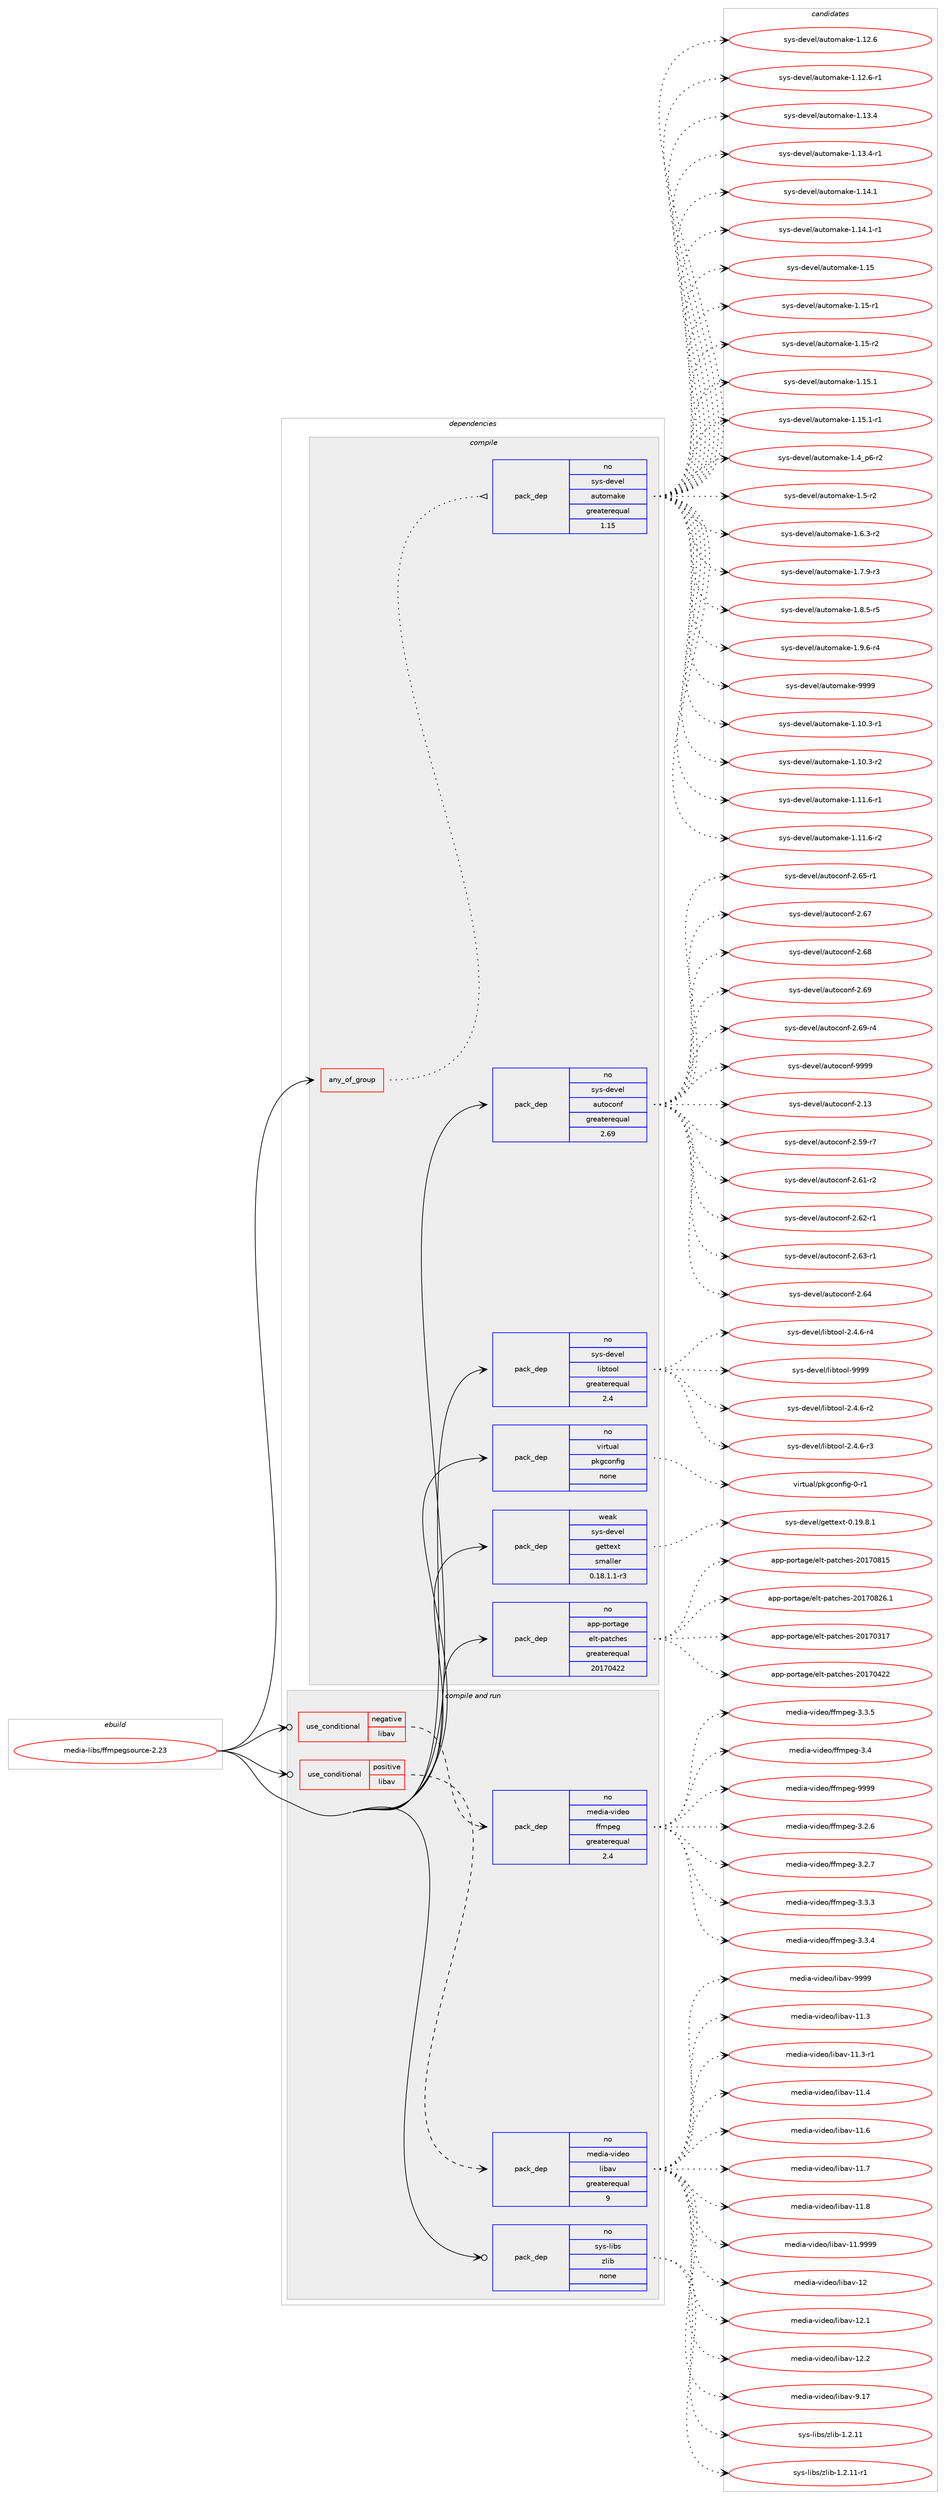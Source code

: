 digraph prolog {

# *************
# Graph options
# *************

newrank=true;
concentrate=true;
compound=true;
graph [rankdir=LR,fontname=Helvetica,fontsize=10,ranksep=1.5];#, ranksep=2.5, nodesep=0.2];
edge  [arrowhead=vee];
node  [fontname=Helvetica,fontsize=10];

# **********
# The ebuild
# **********

subgraph cluster_leftcol {
color=gray;
rank=same;
label=<<i>ebuild</i>>;
id [label="media-libs/ffmpegsource-2.23", color=red, width=4, href="../media-libs/ffmpegsource-2.23.svg"];
}

# ****************
# The dependencies
# ****************

subgraph cluster_midcol {
color=gray;
label=<<i>dependencies</i>>;
subgraph cluster_compile {
fillcolor="#eeeeee";
style=filled;
label=<<i>compile</i>>;
subgraph any5379 {
dependency360111 [label=<<TABLE BORDER="0" CELLBORDER="1" CELLSPACING="0" CELLPADDING="4"><TR><TD CELLPADDING="10">any_of_group</TD></TR></TABLE>>, shape=none, color=red];subgraph pack265739 {
dependency360112 [label=<<TABLE BORDER="0" CELLBORDER="1" CELLSPACING="0" CELLPADDING="4" WIDTH="220"><TR><TD ROWSPAN="6" CELLPADDING="30">pack_dep</TD></TR><TR><TD WIDTH="110">no</TD></TR><TR><TD>sys-devel</TD></TR><TR><TD>automake</TD></TR><TR><TD>greaterequal</TD></TR><TR><TD>1.15</TD></TR></TABLE>>, shape=none, color=blue];
}
dependency360111:e -> dependency360112:w [weight=20,style="dotted",arrowhead="oinv"];
}
id:e -> dependency360111:w [weight=20,style="solid",arrowhead="vee"];
subgraph pack265740 {
dependency360113 [label=<<TABLE BORDER="0" CELLBORDER="1" CELLSPACING="0" CELLPADDING="4" WIDTH="220"><TR><TD ROWSPAN="6" CELLPADDING="30">pack_dep</TD></TR><TR><TD WIDTH="110">no</TD></TR><TR><TD>app-portage</TD></TR><TR><TD>elt-patches</TD></TR><TR><TD>greaterequal</TD></TR><TR><TD>20170422</TD></TR></TABLE>>, shape=none, color=blue];
}
id:e -> dependency360113:w [weight=20,style="solid",arrowhead="vee"];
subgraph pack265741 {
dependency360114 [label=<<TABLE BORDER="0" CELLBORDER="1" CELLSPACING="0" CELLPADDING="4" WIDTH="220"><TR><TD ROWSPAN="6" CELLPADDING="30">pack_dep</TD></TR><TR><TD WIDTH="110">no</TD></TR><TR><TD>sys-devel</TD></TR><TR><TD>autoconf</TD></TR><TR><TD>greaterequal</TD></TR><TR><TD>2.69</TD></TR></TABLE>>, shape=none, color=blue];
}
id:e -> dependency360114:w [weight=20,style="solid",arrowhead="vee"];
subgraph pack265742 {
dependency360115 [label=<<TABLE BORDER="0" CELLBORDER="1" CELLSPACING="0" CELLPADDING="4" WIDTH="220"><TR><TD ROWSPAN="6" CELLPADDING="30">pack_dep</TD></TR><TR><TD WIDTH="110">no</TD></TR><TR><TD>sys-devel</TD></TR><TR><TD>libtool</TD></TR><TR><TD>greaterequal</TD></TR><TR><TD>2.4</TD></TR></TABLE>>, shape=none, color=blue];
}
id:e -> dependency360115:w [weight=20,style="solid",arrowhead="vee"];
subgraph pack265743 {
dependency360116 [label=<<TABLE BORDER="0" CELLBORDER="1" CELLSPACING="0" CELLPADDING="4" WIDTH="220"><TR><TD ROWSPAN="6" CELLPADDING="30">pack_dep</TD></TR><TR><TD WIDTH="110">no</TD></TR><TR><TD>virtual</TD></TR><TR><TD>pkgconfig</TD></TR><TR><TD>none</TD></TR><TR><TD></TD></TR></TABLE>>, shape=none, color=blue];
}
id:e -> dependency360116:w [weight=20,style="solid",arrowhead="vee"];
subgraph pack265744 {
dependency360117 [label=<<TABLE BORDER="0" CELLBORDER="1" CELLSPACING="0" CELLPADDING="4" WIDTH="220"><TR><TD ROWSPAN="6" CELLPADDING="30">pack_dep</TD></TR><TR><TD WIDTH="110">weak</TD></TR><TR><TD>sys-devel</TD></TR><TR><TD>gettext</TD></TR><TR><TD>smaller</TD></TR><TR><TD>0.18.1.1-r3</TD></TR></TABLE>>, shape=none, color=blue];
}
id:e -> dependency360117:w [weight=20,style="solid",arrowhead="vee"];
}
subgraph cluster_compileandrun {
fillcolor="#eeeeee";
style=filled;
label=<<i>compile and run</i>>;
subgraph cond88865 {
dependency360118 [label=<<TABLE BORDER="0" CELLBORDER="1" CELLSPACING="0" CELLPADDING="4"><TR><TD ROWSPAN="3" CELLPADDING="10">use_conditional</TD></TR><TR><TD>negative</TD></TR><TR><TD>libav</TD></TR></TABLE>>, shape=none, color=red];
subgraph pack265745 {
dependency360119 [label=<<TABLE BORDER="0" CELLBORDER="1" CELLSPACING="0" CELLPADDING="4" WIDTH="220"><TR><TD ROWSPAN="6" CELLPADDING="30">pack_dep</TD></TR><TR><TD WIDTH="110">no</TD></TR><TR><TD>media-video</TD></TR><TR><TD>ffmpeg</TD></TR><TR><TD>greaterequal</TD></TR><TR><TD>2.4</TD></TR></TABLE>>, shape=none, color=blue];
}
dependency360118:e -> dependency360119:w [weight=20,style="dashed",arrowhead="vee"];
}
id:e -> dependency360118:w [weight=20,style="solid",arrowhead="odotvee"];
subgraph cond88866 {
dependency360120 [label=<<TABLE BORDER="0" CELLBORDER="1" CELLSPACING="0" CELLPADDING="4"><TR><TD ROWSPAN="3" CELLPADDING="10">use_conditional</TD></TR><TR><TD>positive</TD></TR><TR><TD>libav</TD></TR></TABLE>>, shape=none, color=red];
subgraph pack265746 {
dependency360121 [label=<<TABLE BORDER="0" CELLBORDER="1" CELLSPACING="0" CELLPADDING="4" WIDTH="220"><TR><TD ROWSPAN="6" CELLPADDING="30">pack_dep</TD></TR><TR><TD WIDTH="110">no</TD></TR><TR><TD>media-video</TD></TR><TR><TD>libav</TD></TR><TR><TD>greaterequal</TD></TR><TR><TD>9</TD></TR></TABLE>>, shape=none, color=blue];
}
dependency360120:e -> dependency360121:w [weight=20,style="dashed",arrowhead="vee"];
}
id:e -> dependency360120:w [weight=20,style="solid",arrowhead="odotvee"];
subgraph pack265747 {
dependency360122 [label=<<TABLE BORDER="0" CELLBORDER="1" CELLSPACING="0" CELLPADDING="4" WIDTH="220"><TR><TD ROWSPAN="6" CELLPADDING="30">pack_dep</TD></TR><TR><TD WIDTH="110">no</TD></TR><TR><TD>sys-libs</TD></TR><TR><TD>zlib</TD></TR><TR><TD>none</TD></TR><TR><TD></TD></TR></TABLE>>, shape=none, color=blue];
}
id:e -> dependency360122:w [weight=20,style="solid",arrowhead="odotvee"];
}
subgraph cluster_run {
fillcolor="#eeeeee";
style=filled;
label=<<i>run</i>>;
}
}

# **************
# The candidates
# **************

subgraph cluster_choices {
rank=same;
color=gray;
label=<<i>candidates</i>>;

subgraph choice265739 {
color=black;
nodesep=1;
choice11512111545100101118101108479711711611110997107101454946494846514511449 [label="sys-devel/automake-1.10.3-r1", color=red, width=4,href="../sys-devel/automake-1.10.3-r1.svg"];
choice11512111545100101118101108479711711611110997107101454946494846514511450 [label="sys-devel/automake-1.10.3-r2", color=red, width=4,href="../sys-devel/automake-1.10.3-r2.svg"];
choice11512111545100101118101108479711711611110997107101454946494946544511449 [label="sys-devel/automake-1.11.6-r1", color=red, width=4,href="../sys-devel/automake-1.11.6-r1.svg"];
choice11512111545100101118101108479711711611110997107101454946494946544511450 [label="sys-devel/automake-1.11.6-r2", color=red, width=4,href="../sys-devel/automake-1.11.6-r2.svg"];
choice1151211154510010111810110847971171161111099710710145494649504654 [label="sys-devel/automake-1.12.6", color=red, width=4,href="../sys-devel/automake-1.12.6.svg"];
choice11512111545100101118101108479711711611110997107101454946495046544511449 [label="sys-devel/automake-1.12.6-r1", color=red, width=4,href="../sys-devel/automake-1.12.6-r1.svg"];
choice1151211154510010111810110847971171161111099710710145494649514652 [label="sys-devel/automake-1.13.4", color=red, width=4,href="../sys-devel/automake-1.13.4.svg"];
choice11512111545100101118101108479711711611110997107101454946495146524511449 [label="sys-devel/automake-1.13.4-r1", color=red, width=4,href="../sys-devel/automake-1.13.4-r1.svg"];
choice1151211154510010111810110847971171161111099710710145494649524649 [label="sys-devel/automake-1.14.1", color=red, width=4,href="../sys-devel/automake-1.14.1.svg"];
choice11512111545100101118101108479711711611110997107101454946495246494511449 [label="sys-devel/automake-1.14.1-r1", color=red, width=4,href="../sys-devel/automake-1.14.1-r1.svg"];
choice115121115451001011181011084797117116111109971071014549464953 [label="sys-devel/automake-1.15", color=red, width=4,href="../sys-devel/automake-1.15.svg"];
choice1151211154510010111810110847971171161111099710710145494649534511449 [label="sys-devel/automake-1.15-r1", color=red, width=4,href="../sys-devel/automake-1.15-r1.svg"];
choice1151211154510010111810110847971171161111099710710145494649534511450 [label="sys-devel/automake-1.15-r2", color=red, width=4,href="../sys-devel/automake-1.15-r2.svg"];
choice1151211154510010111810110847971171161111099710710145494649534649 [label="sys-devel/automake-1.15.1", color=red, width=4,href="../sys-devel/automake-1.15.1.svg"];
choice11512111545100101118101108479711711611110997107101454946495346494511449 [label="sys-devel/automake-1.15.1-r1", color=red, width=4,href="../sys-devel/automake-1.15.1-r1.svg"];
choice115121115451001011181011084797117116111109971071014549465295112544511450 [label="sys-devel/automake-1.4_p6-r2", color=red, width=4,href="../sys-devel/automake-1.4_p6-r2.svg"];
choice11512111545100101118101108479711711611110997107101454946534511450 [label="sys-devel/automake-1.5-r2", color=red, width=4,href="../sys-devel/automake-1.5-r2.svg"];
choice115121115451001011181011084797117116111109971071014549465446514511450 [label="sys-devel/automake-1.6.3-r2", color=red, width=4,href="../sys-devel/automake-1.6.3-r2.svg"];
choice115121115451001011181011084797117116111109971071014549465546574511451 [label="sys-devel/automake-1.7.9-r3", color=red, width=4,href="../sys-devel/automake-1.7.9-r3.svg"];
choice115121115451001011181011084797117116111109971071014549465646534511453 [label="sys-devel/automake-1.8.5-r5", color=red, width=4,href="../sys-devel/automake-1.8.5-r5.svg"];
choice115121115451001011181011084797117116111109971071014549465746544511452 [label="sys-devel/automake-1.9.6-r4", color=red, width=4,href="../sys-devel/automake-1.9.6-r4.svg"];
choice115121115451001011181011084797117116111109971071014557575757 [label="sys-devel/automake-9999", color=red, width=4,href="../sys-devel/automake-9999.svg"];
dependency360112:e -> choice11512111545100101118101108479711711611110997107101454946494846514511449:w [style=dotted,weight="100"];
dependency360112:e -> choice11512111545100101118101108479711711611110997107101454946494846514511450:w [style=dotted,weight="100"];
dependency360112:e -> choice11512111545100101118101108479711711611110997107101454946494946544511449:w [style=dotted,weight="100"];
dependency360112:e -> choice11512111545100101118101108479711711611110997107101454946494946544511450:w [style=dotted,weight="100"];
dependency360112:e -> choice1151211154510010111810110847971171161111099710710145494649504654:w [style=dotted,weight="100"];
dependency360112:e -> choice11512111545100101118101108479711711611110997107101454946495046544511449:w [style=dotted,weight="100"];
dependency360112:e -> choice1151211154510010111810110847971171161111099710710145494649514652:w [style=dotted,weight="100"];
dependency360112:e -> choice11512111545100101118101108479711711611110997107101454946495146524511449:w [style=dotted,weight="100"];
dependency360112:e -> choice1151211154510010111810110847971171161111099710710145494649524649:w [style=dotted,weight="100"];
dependency360112:e -> choice11512111545100101118101108479711711611110997107101454946495246494511449:w [style=dotted,weight="100"];
dependency360112:e -> choice115121115451001011181011084797117116111109971071014549464953:w [style=dotted,weight="100"];
dependency360112:e -> choice1151211154510010111810110847971171161111099710710145494649534511449:w [style=dotted,weight="100"];
dependency360112:e -> choice1151211154510010111810110847971171161111099710710145494649534511450:w [style=dotted,weight="100"];
dependency360112:e -> choice1151211154510010111810110847971171161111099710710145494649534649:w [style=dotted,weight="100"];
dependency360112:e -> choice11512111545100101118101108479711711611110997107101454946495346494511449:w [style=dotted,weight="100"];
dependency360112:e -> choice115121115451001011181011084797117116111109971071014549465295112544511450:w [style=dotted,weight="100"];
dependency360112:e -> choice11512111545100101118101108479711711611110997107101454946534511450:w [style=dotted,weight="100"];
dependency360112:e -> choice115121115451001011181011084797117116111109971071014549465446514511450:w [style=dotted,weight="100"];
dependency360112:e -> choice115121115451001011181011084797117116111109971071014549465546574511451:w [style=dotted,weight="100"];
dependency360112:e -> choice115121115451001011181011084797117116111109971071014549465646534511453:w [style=dotted,weight="100"];
dependency360112:e -> choice115121115451001011181011084797117116111109971071014549465746544511452:w [style=dotted,weight="100"];
dependency360112:e -> choice115121115451001011181011084797117116111109971071014557575757:w [style=dotted,weight="100"];
}
subgraph choice265740 {
color=black;
nodesep=1;
choice97112112451121111141169710310147101108116451129711699104101115455048495548514955 [label="app-portage/elt-patches-20170317", color=red, width=4,href="../app-portage/elt-patches-20170317.svg"];
choice97112112451121111141169710310147101108116451129711699104101115455048495548525050 [label="app-portage/elt-patches-20170422", color=red, width=4,href="../app-portage/elt-patches-20170422.svg"];
choice97112112451121111141169710310147101108116451129711699104101115455048495548564953 [label="app-portage/elt-patches-20170815", color=red, width=4,href="../app-portage/elt-patches-20170815.svg"];
choice971121124511211111411697103101471011081164511297116991041011154550484955485650544649 [label="app-portage/elt-patches-20170826.1", color=red, width=4,href="../app-portage/elt-patches-20170826.1.svg"];
dependency360113:e -> choice97112112451121111141169710310147101108116451129711699104101115455048495548514955:w [style=dotted,weight="100"];
dependency360113:e -> choice97112112451121111141169710310147101108116451129711699104101115455048495548525050:w [style=dotted,weight="100"];
dependency360113:e -> choice97112112451121111141169710310147101108116451129711699104101115455048495548564953:w [style=dotted,weight="100"];
dependency360113:e -> choice971121124511211111411697103101471011081164511297116991041011154550484955485650544649:w [style=dotted,weight="100"];
}
subgraph choice265741 {
color=black;
nodesep=1;
choice115121115451001011181011084797117116111991111101024550464951 [label="sys-devel/autoconf-2.13", color=red, width=4,href="../sys-devel/autoconf-2.13.svg"];
choice1151211154510010111810110847971171161119911111010245504653574511455 [label="sys-devel/autoconf-2.59-r7", color=red, width=4,href="../sys-devel/autoconf-2.59-r7.svg"];
choice1151211154510010111810110847971171161119911111010245504654494511450 [label="sys-devel/autoconf-2.61-r2", color=red, width=4,href="../sys-devel/autoconf-2.61-r2.svg"];
choice1151211154510010111810110847971171161119911111010245504654504511449 [label="sys-devel/autoconf-2.62-r1", color=red, width=4,href="../sys-devel/autoconf-2.62-r1.svg"];
choice1151211154510010111810110847971171161119911111010245504654514511449 [label="sys-devel/autoconf-2.63-r1", color=red, width=4,href="../sys-devel/autoconf-2.63-r1.svg"];
choice115121115451001011181011084797117116111991111101024550465452 [label="sys-devel/autoconf-2.64", color=red, width=4,href="../sys-devel/autoconf-2.64.svg"];
choice1151211154510010111810110847971171161119911111010245504654534511449 [label="sys-devel/autoconf-2.65-r1", color=red, width=4,href="../sys-devel/autoconf-2.65-r1.svg"];
choice115121115451001011181011084797117116111991111101024550465455 [label="sys-devel/autoconf-2.67", color=red, width=4,href="../sys-devel/autoconf-2.67.svg"];
choice115121115451001011181011084797117116111991111101024550465456 [label="sys-devel/autoconf-2.68", color=red, width=4,href="../sys-devel/autoconf-2.68.svg"];
choice115121115451001011181011084797117116111991111101024550465457 [label="sys-devel/autoconf-2.69", color=red, width=4,href="../sys-devel/autoconf-2.69.svg"];
choice1151211154510010111810110847971171161119911111010245504654574511452 [label="sys-devel/autoconf-2.69-r4", color=red, width=4,href="../sys-devel/autoconf-2.69-r4.svg"];
choice115121115451001011181011084797117116111991111101024557575757 [label="sys-devel/autoconf-9999", color=red, width=4,href="../sys-devel/autoconf-9999.svg"];
dependency360114:e -> choice115121115451001011181011084797117116111991111101024550464951:w [style=dotted,weight="100"];
dependency360114:e -> choice1151211154510010111810110847971171161119911111010245504653574511455:w [style=dotted,weight="100"];
dependency360114:e -> choice1151211154510010111810110847971171161119911111010245504654494511450:w [style=dotted,weight="100"];
dependency360114:e -> choice1151211154510010111810110847971171161119911111010245504654504511449:w [style=dotted,weight="100"];
dependency360114:e -> choice1151211154510010111810110847971171161119911111010245504654514511449:w [style=dotted,weight="100"];
dependency360114:e -> choice115121115451001011181011084797117116111991111101024550465452:w [style=dotted,weight="100"];
dependency360114:e -> choice1151211154510010111810110847971171161119911111010245504654534511449:w [style=dotted,weight="100"];
dependency360114:e -> choice115121115451001011181011084797117116111991111101024550465455:w [style=dotted,weight="100"];
dependency360114:e -> choice115121115451001011181011084797117116111991111101024550465456:w [style=dotted,weight="100"];
dependency360114:e -> choice115121115451001011181011084797117116111991111101024550465457:w [style=dotted,weight="100"];
dependency360114:e -> choice1151211154510010111810110847971171161119911111010245504654574511452:w [style=dotted,weight="100"];
dependency360114:e -> choice115121115451001011181011084797117116111991111101024557575757:w [style=dotted,weight="100"];
}
subgraph choice265742 {
color=black;
nodesep=1;
choice1151211154510010111810110847108105981161111111084550465246544511450 [label="sys-devel/libtool-2.4.6-r2", color=red, width=4,href="../sys-devel/libtool-2.4.6-r2.svg"];
choice1151211154510010111810110847108105981161111111084550465246544511451 [label="sys-devel/libtool-2.4.6-r3", color=red, width=4,href="../sys-devel/libtool-2.4.6-r3.svg"];
choice1151211154510010111810110847108105981161111111084550465246544511452 [label="sys-devel/libtool-2.4.6-r4", color=red, width=4,href="../sys-devel/libtool-2.4.6-r4.svg"];
choice1151211154510010111810110847108105981161111111084557575757 [label="sys-devel/libtool-9999", color=red, width=4,href="../sys-devel/libtool-9999.svg"];
dependency360115:e -> choice1151211154510010111810110847108105981161111111084550465246544511450:w [style=dotted,weight="100"];
dependency360115:e -> choice1151211154510010111810110847108105981161111111084550465246544511451:w [style=dotted,weight="100"];
dependency360115:e -> choice1151211154510010111810110847108105981161111111084550465246544511452:w [style=dotted,weight="100"];
dependency360115:e -> choice1151211154510010111810110847108105981161111111084557575757:w [style=dotted,weight="100"];
}
subgraph choice265743 {
color=black;
nodesep=1;
choice11810511411611797108471121071039911111010210510345484511449 [label="virtual/pkgconfig-0-r1", color=red, width=4,href="../virtual/pkgconfig-0-r1.svg"];
dependency360116:e -> choice11810511411611797108471121071039911111010210510345484511449:w [style=dotted,weight="100"];
}
subgraph choice265744 {
color=black;
nodesep=1;
choice1151211154510010111810110847103101116116101120116454846495746564649 [label="sys-devel/gettext-0.19.8.1", color=red, width=4,href="../sys-devel/gettext-0.19.8.1.svg"];
dependency360117:e -> choice1151211154510010111810110847103101116116101120116454846495746564649:w [style=dotted,weight="100"];
}
subgraph choice265745 {
color=black;
nodesep=1;
choice109101100105974511810510010111147102102109112101103455146504654 [label="media-video/ffmpeg-3.2.6", color=red, width=4,href="../media-video/ffmpeg-3.2.6.svg"];
choice109101100105974511810510010111147102102109112101103455146504655 [label="media-video/ffmpeg-3.2.7", color=red, width=4,href="../media-video/ffmpeg-3.2.7.svg"];
choice109101100105974511810510010111147102102109112101103455146514651 [label="media-video/ffmpeg-3.3.3", color=red, width=4,href="../media-video/ffmpeg-3.3.3.svg"];
choice109101100105974511810510010111147102102109112101103455146514652 [label="media-video/ffmpeg-3.3.4", color=red, width=4,href="../media-video/ffmpeg-3.3.4.svg"];
choice109101100105974511810510010111147102102109112101103455146514653 [label="media-video/ffmpeg-3.3.5", color=red, width=4,href="../media-video/ffmpeg-3.3.5.svg"];
choice10910110010597451181051001011114710210210911210110345514652 [label="media-video/ffmpeg-3.4", color=red, width=4,href="../media-video/ffmpeg-3.4.svg"];
choice1091011001059745118105100101111471021021091121011034557575757 [label="media-video/ffmpeg-9999", color=red, width=4,href="../media-video/ffmpeg-9999.svg"];
dependency360119:e -> choice109101100105974511810510010111147102102109112101103455146504654:w [style=dotted,weight="100"];
dependency360119:e -> choice109101100105974511810510010111147102102109112101103455146504655:w [style=dotted,weight="100"];
dependency360119:e -> choice109101100105974511810510010111147102102109112101103455146514651:w [style=dotted,weight="100"];
dependency360119:e -> choice109101100105974511810510010111147102102109112101103455146514652:w [style=dotted,weight="100"];
dependency360119:e -> choice109101100105974511810510010111147102102109112101103455146514653:w [style=dotted,weight="100"];
dependency360119:e -> choice10910110010597451181051001011114710210210911210110345514652:w [style=dotted,weight="100"];
dependency360119:e -> choice1091011001059745118105100101111471021021091121011034557575757:w [style=dotted,weight="100"];
}
subgraph choice265746 {
color=black;
nodesep=1;
choice10910110010597451181051001011114710810598971184549494651 [label="media-video/libav-11.3", color=red, width=4,href="../media-video/libav-11.3.svg"];
choice109101100105974511810510010111147108105989711845494946514511449 [label="media-video/libav-11.3-r1", color=red, width=4,href="../media-video/libav-11.3-r1.svg"];
choice10910110010597451181051001011114710810598971184549494652 [label="media-video/libav-11.4", color=red, width=4,href="../media-video/libav-11.4.svg"];
choice10910110010597451181051001011114710810598971184549494654 [label="media-video/libav-11.6", color=red, width=4,href="../media-video/libav-11.6.svg"];
choice10910110010597451181051001011114710810598971184549494655 [label="media-video/libav-11.7", color=red, width=4,href="../media-video/libav-11.7.svg"];
choice10910110010597451181051001011114710810598971184549494656 [label="media-video/libav-11.8", color=red, width=4,href="../media-video/libav-11.8.svg"];
choice10910110010597451181051001011114710810598971184549494657575757 [label="media-video/libav-11.9999", color=red, width=4,href="../media-video/libav-11.9999.svg"];
choice1091011001059745118105100101111471081059897118454950 [label="media-video/libav-12", color=red, width=4,href="../media-video/libav-12.svg"];
choice10910110010597451181051001011114710810598971184549504649 [label="media-video/libav-12.1", color=red, width=4,href="../media-video/libav-12.1.svg"];
choice10910110010597451181051001011114710810598971184549504650 [label="media-video/libav-12.2", color=red, width=4,href="../media-video/libav-12.2.svg"];
choice10910110010597451181051001011114710810598971184557464955 [label="media-video/libav-9.17", color=red, width=4,href="../media-video/libav-9.17.svg"];
choice10910110010597451181051001011114710810598971184557575757 [label="media-video/libav-9999", color=red, width=4,href="../media-video/libav-9999.svg"];
dependency360121:e -> choice10910110010597451181051001011114710810598971184549494651:w [style=dotted,weight="100"];
dependency360121:e -> choice109101100105974511810510010111147108105989711845494946514511449:w [style=dotted,weight="100"];
dependency360121:e -> choice10910110010597451181051001011114710810598971184549494652:w [style=dotted,weight="100"];
dependency360121:e -> choice10910110010597451181051001011114710810598971184549494654:w [style=dotted,weight="100"];
dependency360121:e -> choice10910110010597451181051001011114710810598971184549494655:w [style=dotted,weight="100"];
dependency360121:e -> choice10910110010597451181051001011114710810598971184549494656:w [style=dotted,weight="100"];
dependency360121:e -> choice10910110010597451181051001011114710810598971184549494657575757:w [style=dotted,weight="100"];
dependency360121:e -> choice1091011001059745118105100101111471081059897118454950:w [style=dotted,weight="100"];
dependency360121:e -> choice10910110010597451181051001011114710810598971184549504649:w [style=dotted,weight="100"];
dependency360121:e -> choice10910110010597451181051001011114710810598971184549504650:w [style=dotted,weight="100"];
dependency360121:e -> choice10910110010597451181051001011114710810598971184557464955:w [style=dotted,weight="100"];
dependency360121:e -> choice10910110010597451181051001011114710810598971184557575757:w [style=dotted,weight="100"];
}
subgraph choice265747 {
color=black;
nodesep=1;
choice1151211154510810598115471221081059845494650464949 [label="sys-libs/zlib-1.2.11", color=red, width=4,href="../sys-libs/zlib-1.2.11.svg"];
choice11512111545108105981154712210810598454946504649494511449 [label="sys-libs/zlib-1.2.11-r1", color=red, width=4,href="../sys-libs/zlib-1.2.11-r1.svg"];
dependency360122:e -> choice1151211154510810598115471221081059845494650464949:w [style=dotted,weight="100"];
dependency360122:e -> choice11512111545108105981154712210810598454946504649494511449:w [style=dotted,weight="100"];
}
}

}
